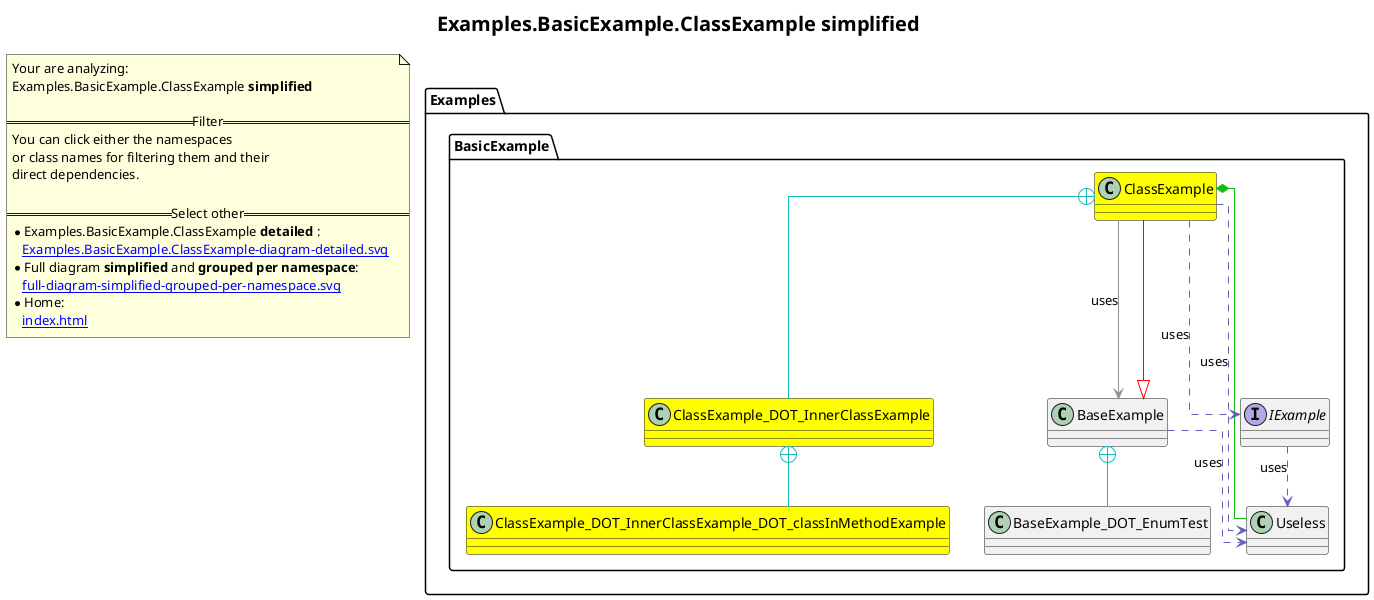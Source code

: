 @startuml
skinparam linetype ortho
title <size:20>Examples.BasicExample.ClassExample **simplified** </size>
note "Your are analyzing:\nExamples.BasicExample.ClassExample **simplified** \n\n==Filter==\nYou can click either the namespaces \nor class names for filtering them and their\ndirect dependencies.\n\n==Select other==\n* Examples.BasicExample.ClassExample **detailed** :\n   [[Examples.BasicExample.ClassExample-diagram-detailed.svg]]\n* Full diagram **simplified** and **grouped per namespace**:\n   [[full-diagram-simplified-grouped-per-namespace.svg]]\n* Home:\n   [[index.html]]" as FloatingNote
  class Examples.BasicExample.ClassExample_DOT_InnerClassExample [[Examples.BasicExample.ClassExample.InnerClassExample-diagram-simplified.svg]] #yellow {
  }
  class Examples.BasicExample.Useless [[Examples.BasicExample.Useless-diagram-simplified.svg]]  {
  }
  class Examples.BasicExample.ClassExample_DOT_InnerClassExample_DOT_classInMethodExample [[Examples.BasicExample.ClassExample.InnerClassExample.classInMethodExample-diagram-simplified.svg]] #yellow {
  }
  class Examples.BasicExample.ClassExample [[Examples.BasicExample.ClassExample-diagram-simplified.svg]] #yellow {
  }
  class Examples.BasicExample.BaseExample [[Examples.BasicExample.BaseExample-diagram-simplified.svg]]  {
  }
  class Examples.BasicExample.BaseExample_DOT_EnumTest [[Examples.BasicExample.BaseExample.EnumTest-diagram-simplified.svg]]  {
  }
  interface Examples.BasicExample.IExample [[Examples.BasicExample.IExample-diagram-simplified.svg]]  {
  }
 ' *************************************** 
 ' *************************************** 
 ' *************************************** 
' Class relations extracted from namespace:
' Examples.BasicExample
Examples.BasicExample.ClassExample_DOT_InnerClassExample +-[#10BBBB]- Examples.BasicExample.ClassExample_DOT_InnerClassExample_DOT_classInMethodExample 
Examples.BasicExample.ClassExample.InnerClassExample .[#6060BB].> Examples.BasicExample.Useless  : uses 
Examples.BasicExample.BaseExample <|-[#red]- Examples.BasicExample.ClassExample
Examples.BasicExample.ClassExample +-[#10BBBB]- Examples.BasicExample.ClassExample_DOT_InnerClassExample 
Examples.BasicExample.ClassExample *-[#10BB10]- Examples.BasicExample.Useless 
Examples.BasicExample.ClassExample *-[#10BB10]- Examples.BasicExample.BaseExample.EnumTest 
Examples.BasicExample.ClassExample .[#6060BB].> Examples.BasicExample.Useless  : uses 
Examples.BasicExample.ClassExample -[#909090]-> Examples.BasicExample.BaseExample  : uses 
Examples.BasicExample.ClassExample .[#6060BB].> Examples.BasicExample.IExample  : uses 
Examples.BasicExample.BaseExample +-[#10BBBB]- Examples.BasicExample.BaseExample_DOT_EnumTest 
Examples.BasicExample.BaseExample .[#6060BB].> Examples.BasicExample.Useless  : uses 
Examples.BasicExample.IExample .[#6060BB].> Examples.BasicExample.Useless  : uses 
@enduml